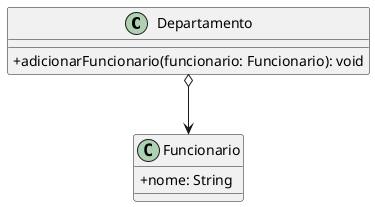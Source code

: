 @startuml
skinparam classAttributeIconSize 0
class Departamento {
  +adicionarFuncionario(funcionario: Funcionario): void
}

class Funcionario {
  +nome: String
}
Departamento o--> Funcionario
@enduml